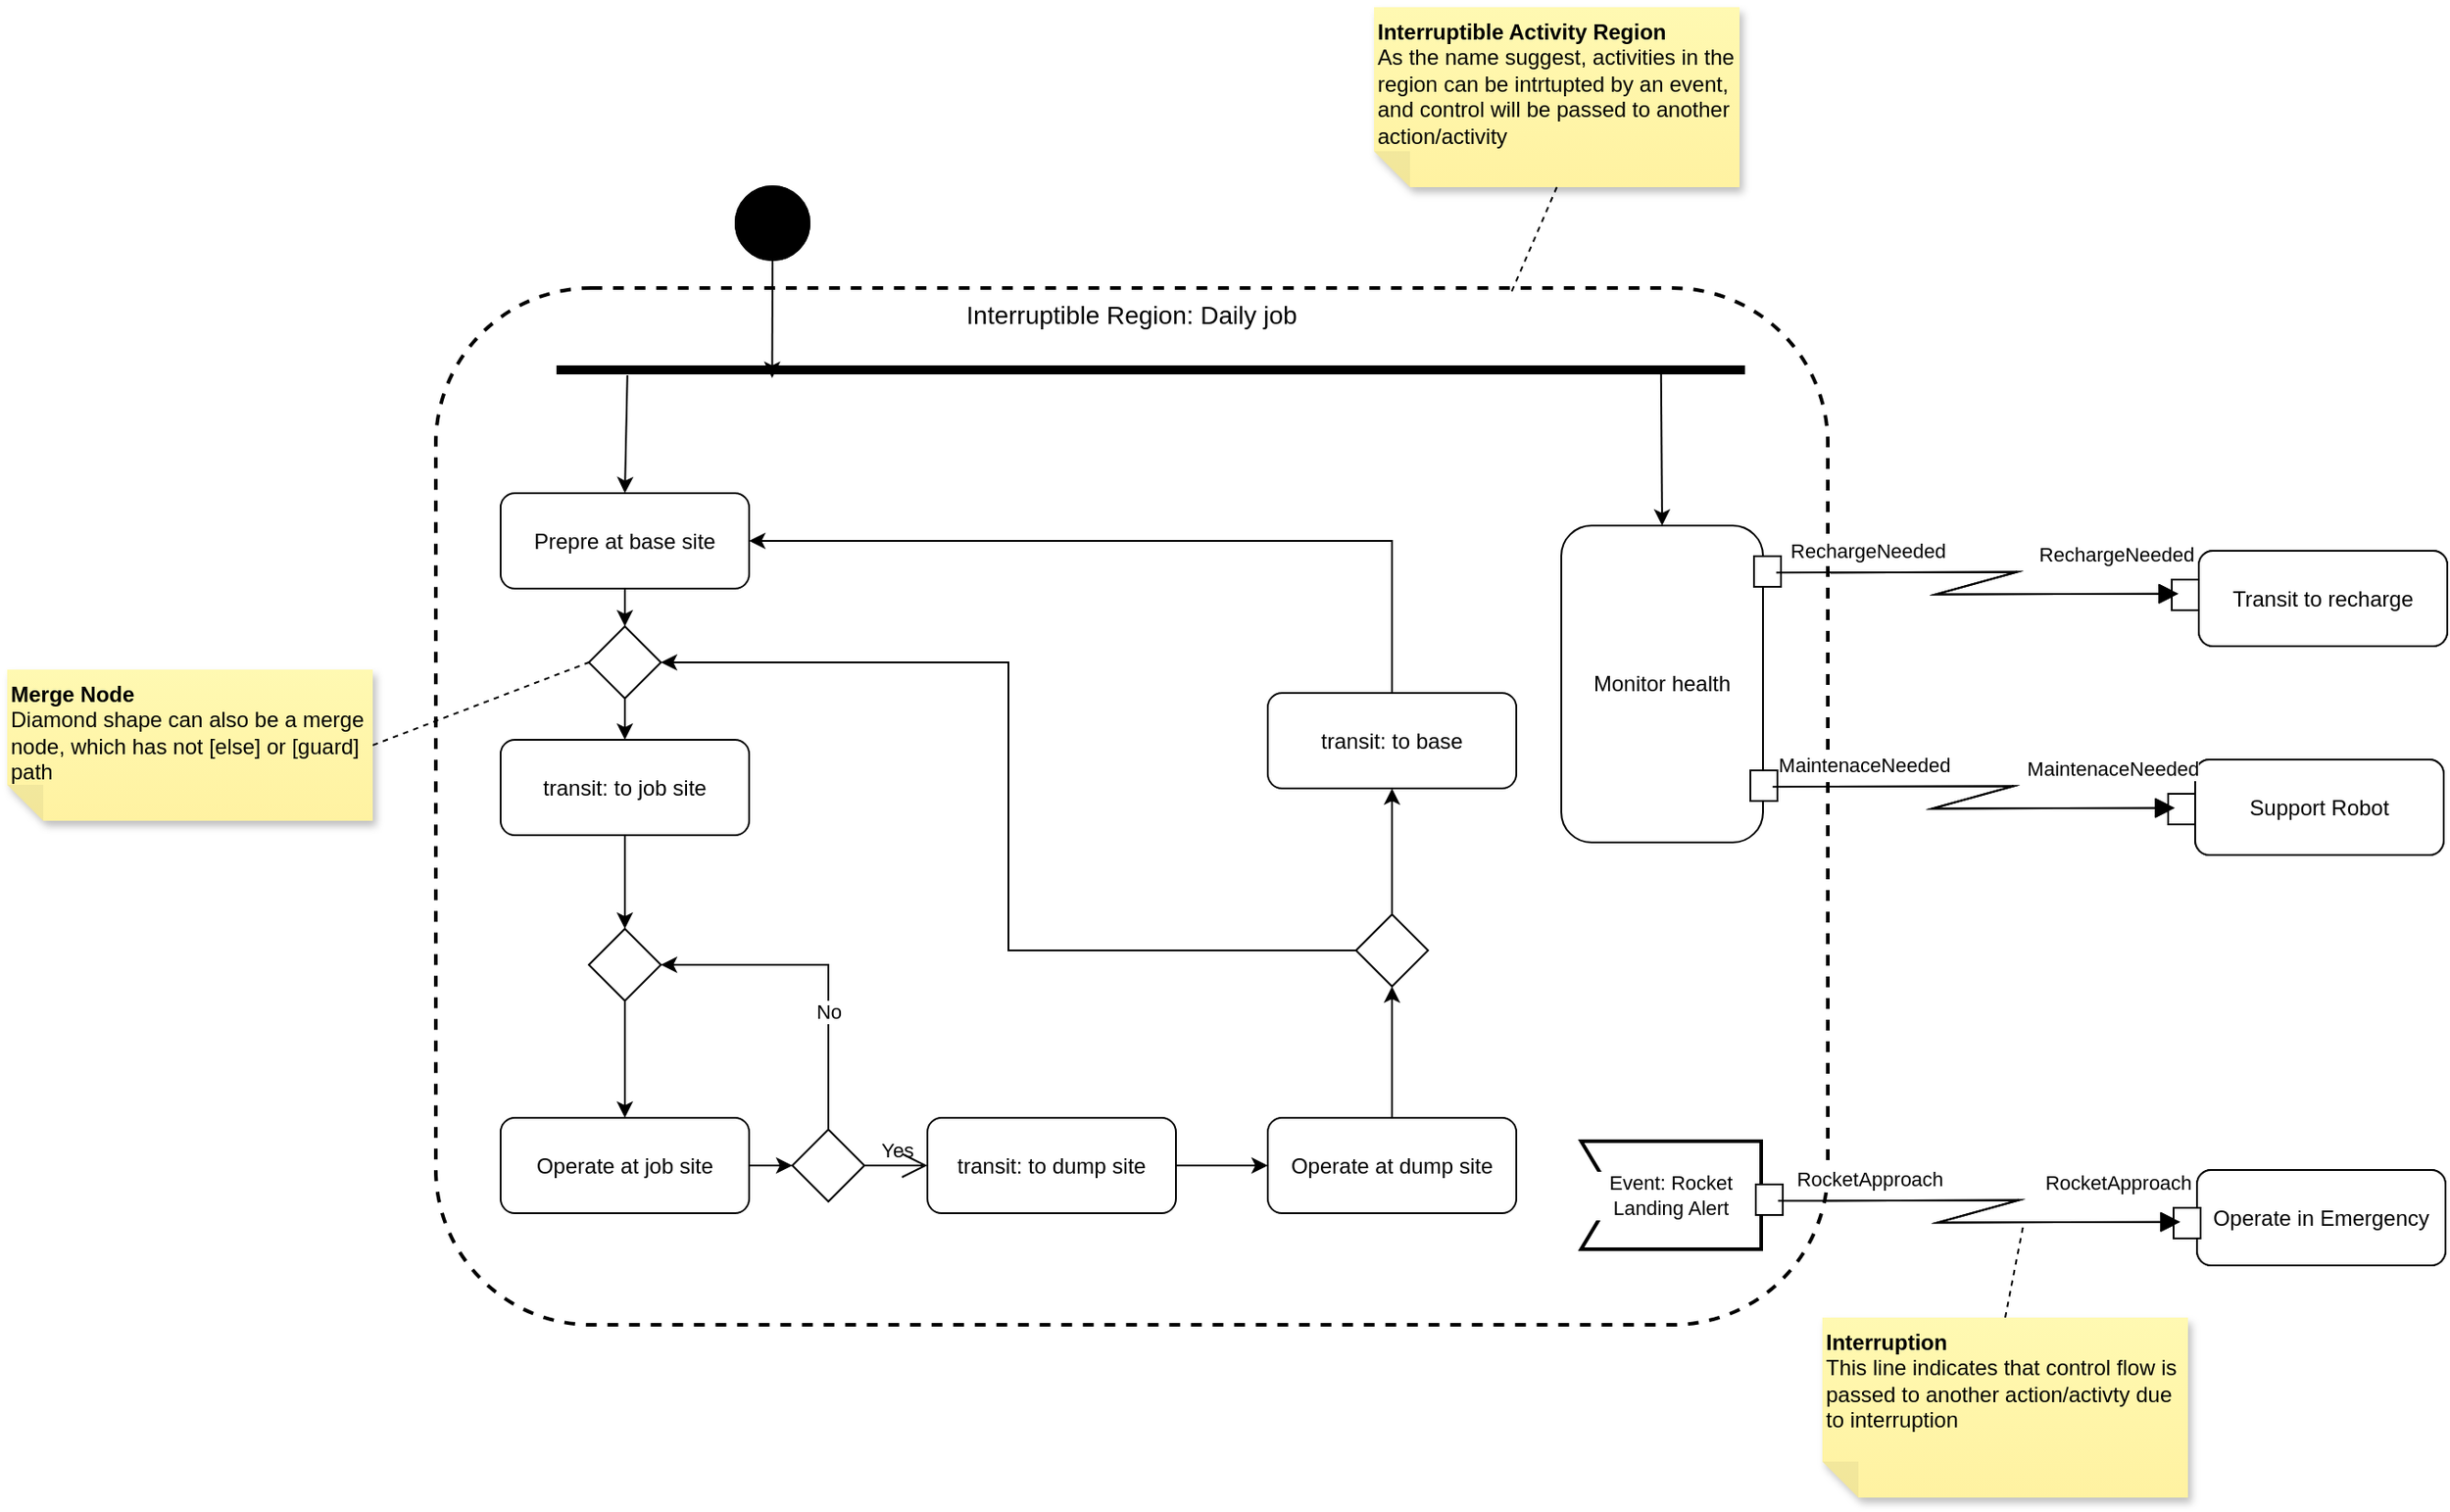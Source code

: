<mxfile version="24.6.4" type="device">
  <diagram name="Page-1" id="yYE3nk2Yi03KOiTFjPrv">
    <mxGraphModel dx="2087" dy="1384" grid="0" gridSize="10" guides="0" tooltips="1" connect="1" arrows="1" fold="1" page="0" pageScale="1" pageWidth="850" pageHeight="1100" math="0" shadow="0">
      <root>
        <mxCell id="0" />
        <mxCell id="1" parent="0" />
        <mxCell id="DXTYkHTDWW93YnKTJZQN-13" style="rounded=0;orthogonalLoop=1;jettySize=auto;html=1;exitX=0.5;exitY=1;exitDx=0;exitDy=0;" parent="1" source="DXTYkHTDWW93YnKTJZQN-34" target="DXTYkHTDWW93YnKTJZQN-8" edge="1">
          <mxGeometry relative="1" as="geometry" />
        </mxCell>
        <mxCell id="DXTYkHTDWW93YnKTJZQN-5" value="Prepre at base site" style="shape=rect;html=1;rounded=1;whiteSpace=wrap;align=center;" parent="1" vertex="1">
          <mxGeometry x="-3" y="131" width="138" height="53" as="geometry" />
        </mxCell>
        <mxCell id="DXTYkHTDWW93YnKTJZQN-6" value="Monitor health" style="shape=rect;html=1;rounded=1;whiteSpace=wrap;align=center;" parent="1" vertex="1">
          <mxGeometry x="586" y="149" width="112" height="176" as="geometry" />
        </mxCell>
        <mxCell id="DXTYkHTDWW93YnKTJZQN-14" style="rounded=0;orthogonalLoop=1;jettySize=auto;html=1;exitX=0.5;exitY=1;exitDx=0;exitDy=0;entryX=0.5;entryY=0;entryDx=0;entryDy=0;" parent="1" source="DXTYkHTDWW93YnKTJZQN-24" target="DXTYkHTDWW93YnKTJZQN-11" edge="1">
          <mxGeometry relative="1" as="geometry" />
        </mxCell>
        <mxCell id="DXTYkHTDWW93YnKTJZQN-8" value="transit: to job site" style="shape=rect;html=1;rounded=1;whiteSpace=wrap;align=center;" parent="1" vertex="1">
          <mxGeometry x="-3" y="268" width="138" height="53" as="geometry" />
        </mxCell>
        <mxCell id="DXTYkHTDWW93YnKTJZQN-29" style="edgeStyle=none;shape=connector;rounded=0;orthogonalLoop=1;jettySize=auto;html=1;exitX=1;exitY=0.5;exitDx=0;exitDy=0;entryX=0;entryY=0.5;entryDx=0;entryDy=0;strokeColor=default;align=center;verticalAlign=middle;fontFamily=Helvetica;fontSize=11;fontColor=default;labelBackgroundColor=default;endArrow=classic;" parent="1" source="DXTYkHTDWW93YnKTJZQN-9" target="DXTYkHTDWW93YnKTJZQN-12" edge="1">
          <mxGeometry relative="1" as="geometry" />
        </mxCell>
        <mxCell id="DXTYkHTDWW93YnKTJZQN-9" value="transit: to dump site" style="shape=rect;html=1;rounded=1;whiteSpace=wrap;align=center;" parent="1" vertex="1">
          <mxGeometry x="234" y="478" width="138" height="53" as="geometry" />
        </mxCell>
        <mxCell id="DXTYkHTDWW93YnKTJZQN-33" style="edgeStyle=orthogonalEdgeStyle;shape=connector;rounded=0;orthogonalLoop=1;jettySize=auto;html=1;exitX=0.5;exitY=0;exitDx=0;exitDy=0;entryX=1;entryY=0.5;entryDx=0;entryDy=0;strokeColor=default;align=center;verticalAlign=middle;fontFamily=Helvetica;fontSize=11;fontColor=default;labelBackgroundColor=default;endArrow=classic;" parent="1" source="DXTYkHTDWW93YnKTJZQN-10" target="DXTYkHTDWW93YnKTJZQN-5" edge="1">
          <mxGeometry relative="1" as="geometry" />
        </mxCell>
        <mxCell id="DXTYkHTDWW93YnKTJZQN-10" value="transit: to base" style="shape=rect;html=1;rounded=1;whiteSpace=wrap;align=center;" parent="1" vertex="1">
          <mxGeometry x="423" y="242" width="138" height="53" as="geometry" />
        </mxCell>
        <mxCell id="DXTYkHTDWW93YnKTJZQN-26" style="edgeStyle=none;shape=connector;rounded=0;orthogonalLoop=1;jettySize=auto;html=1;exitX=1;exitY=0.5;exitDx=0;exitDy=0;entryX=0;entryY=0.5;entryDx=0;entryDy=0;strokeColor=default;align=center;verticalAlign=middle;fontFamily=Helvetica;fontSize=11;fontColor=default;labelBackgroundColor=default;endArrow=classic;" parent="1" source="DXTYkHTDWW93YnKTJZQN-11" target="DXTYkHTDWW93YnKTJZQN-16" edge="1">
          <mxGeometry relative="1" as="geometry" />
        </mxCell>
        <mxCell id="DXTYkHTDWW93YnKTJZQN-11" value="Operate at job site" style="shape=rect;html=1;rounded=1;whiteSpace=wrap;align=center;" parent="1" vertex="1">
          <mxGeometry x="-3" y="478" width="138" height="53" as="geometry" />
        </mxCell>
        <mxCell id="DXTYkHTDWW93YnKTJZQN-31" style="edgeStyle=none;shape=connector;rounded=0;orthogonalLoop=1;jettySize=auto;html=1;exitX=0.5;exitY=0;exitDx=0;exitDy=0;entryX=0.5;entryY=1;entryDx=0;entryDy=0;strokeColor=default;align=center;verticalAlign=middle;fontFamily=Helvetica;fontSize=11;fontColor=default;labelBackgroundColor=default;endArrow=classic;" parent="1" source="DXTYkHTDWW93YnKTJZQN-12" target="DXTYkHTDWW93YnKTJZQN-30" edge="1">
          <mxGeometry relative="1" as="geometry" />
        </mxCell>
        <mxCell id="DXTYkHTDWW93YnKTJZQN-12" value="Operate at dump site" style="shape=rect;html=1;rounded=1;whiteSpace=wrap;align=center;" parent="1" vertex="1">
          <mxGeometry x="423" y="478" width="138" height="53" as="geometry" />
        </mxCell>
        <mxCell id="DXTYkHTDWW93YnKTJZQN-27" style="edgeStyle=orthogonalEdgeStyle;shape=connector;rounded=0;orthogonalLoop=1;jettySize=auto;html=1;exitX=0.5;exitY=0;exitDx=0;exitDy=0;entryX=1;entryY=0.5;entryDx=0;entryDy=0;strokeColor=default;align=center;verticalAlign=middle;fontFamily=Helvetica;fontSize=11;fontColor=default;labelBackgroundColor=default;endArrow=classic;" parent="1" source="DXTYkHTDWW93YnKTJZQN-16" target="DXTYkHTDWW93YnKTJZQN-24" edge="1">
          <mxGeometry relative="1" as="geometry" />
        </mxCell>
        <mxCell id="DXTYkHTDWW93YnKTJZQN-28" value="No" style="edgeLabel;html=1;align=center;verticalAlign=middle;resizable=0;points=[];fontFamily=Helvetica;fontSize=11;fontColor=default;labelBackgroundColor=default;" parent="DXTYkHTDWW93YnKTJZQN-27" vertex="1" connectable="0">
          <mxGeometry x="-0.289" relative="1" as="geometry">
            <mxPoint as="offset" />
          </mxGeometry>
        </mxCell>
        <mxCell id="DXTYkHTDWW93YnKTJZQN-16" value="" style="shape=rhombus;html=1;verticalLabelPosition=bottom;verticalAlignment=top;fontFamily=Helvetica;fontSize=11;fontColor=default;labelBackgroundColor=default;" parent="1" vertex="1">
          <mxGeometry x="159" y="484.5" width="40" height="40" as="geometry" />
        </mxCell>
        <mxCell id="DXTYkHTDWW93YnKTJZQN-18" value="Yes" style="edgeStyle=elbowEdgeStyle;html=1;elbow=vertical;verticalAlign=bottom;endArrow=open;rounded=0;labelBackgroundColor=none;endSize=12;strokeColor=default;align=center;fontFamily=Helvetica;fontSize=11;fontColor=default;entryX=0;entryY=0.5;entryDx=0;entryDy=0;" parent="1" source="DXTYkHTDWW93YnKTJZQN-16" target="DXTYkHTDWW93YnKTJZQN-9" edge="1">
          <mxGeometry relative="1" as="geometry">
            <mxPoint x="243" y="477" as="targetPoint" />
            <mxPoint x="115" y="477" as="sourcePoint" />
          </mxGeometry>
        </mxCell>
        <mxCell id="DXTYkHTDWW93YnKTJZQN-25" value="" style="rounded=0;orthogonalLoop=1;jettySize=auto;html=1;exitX=0.5;exitY=1;exitDx=0;exitDy=0;entryX=0.5;entryY=0;entryDx=0;entryDy=0;" parent="1" source="DXTYkHTDWW93YnKTJZQN-8" target="DXTYkHTDWW93YnKTJZQN-24" edge="1">
          <mxGeometry relative="1" as="geometry">
            <mxPoint x="66" y="298" as="sourcePoint" />
            <mxPoint x="20" y="452" as="targetPoint" />
          </mxGeometry>
        </mxCell>
        <mxCell id="DXTYkHTDWW93YnKTJZQN-24" value="" style="shape=rhombus;html=1;verticalLabelPosition=bottom;verticalAlignment=top;fontFamily=Helvetica;fontSize=11;fontColor=default;labelBackgroundColor=default;" parent="1" vertex="1">
          <mxGeometry x="46" y="373" width="40" height="40" as="geometry" />
        </mxCell>
        <mxCell id="DXTYkHTDWW93YnKTJZQN-36" style="edgeStyle=orthogonalEdgeStyle;shape=connector;rounded=0;orthogonalLoop=1;jettySize=auto;html=1;exitX=0;exitY=0.5;exitDx=0;exitDy=0;entryX=1;entryY=0.5;entryDx=0;entryDy=0;strokeColor=default;align=center;verticalAlign=middle;fontFamily=Helvetica;fontSize=11;fontColor=default;labelBackgroundColor=default;endArrow=classic;" parent="1" source="DXTYkHTDWW93YnKTJZQN-30" target="DXTYkHTDWW93YnKTJZQN-34" edge="1">
          <mxGeometry relative="1" as="geometry" />
        </mxCell>
        <mxCell id="DXTYkHTDWW93YnKTJZQN-30" value="" style="shape=rhombus;html=1;verticalLabelPosition=bottom;verticalAlignment=top;fontFamily=Helvetica;fontSize=11;fontColor=default;labelBackgroundColor=default;" parent="1" vertex="1">
          <mxGeometry x="472" y="365" width="40" height="40" as="geometry" />
        </mxCell>
        <mxCell id="DXTYkHTDWW93YnKTJZQN-32" style="edgeStyle=none;shape=connector;rounded=0;orthogonalLoop=1;jettySize=auto;html=1;exitX=0.5;exitY=0;exitDx=0;exitDy=0;entryX=0.5;entryY=1;entryDx=0;entryDy=0;strokeColor=default;align=center;verticalAlign=middle;fontFamily=Helvetica;fontSize=11;fontColor=default;labelBackgroundColor=default;endArrow=classic;" parent="1" source="DXTYkHTDWW93YnKTJZQN-30" target="DXTYkHTDWW93YnKTJZQN-10" edge="1">
          <mxGeometry relative="1" as="geometry" />
        </mxCell>
        <mxCell id="DXTYkHTDWW93YnKTJZQN-35" value="" style="rounded=0;orthogonalLoop=1;jettySize=auto;html=1;exitX=0.5;exitY=1;exitDx=0;exitDy=0;" parent="1" source="DXTYkHTDWW93YnKTJZQN-5" target="DXTYkHTDWW93YnKTJZQN-34" edge="1">
          <mxGeometry relative="1" as="geometry">
            <mxPoint x="66" y="184" as="sourcePoint" />
            <mxPoint x="65" y="268" as="targetPoint" />
          </mxGeometry>
        </mxCell>
        <mxCell id="DXTYkHTDWW93YnKTJZQN-34" value="" style="shape=rhombus;html=1;verticalLabelPosition=bottom;verticalAlignment=top;fontFamily=Helvetica;fontSize=11;fontColor=default;labelBackgroundColor=default;" parent="1" vertex="1">
          <mxGeometry x="46" y="205" width="40" height="40" as="geometry" />
        </mxCell>
        <mxCell id="DXTYkHTDWW93YnKTJZQN-37" value="Event: Rocket Landing Alert" style="html=1;shape=mxgraph.sysml.accEvent;strokeWidth=2;whiteSpace=wrap;align=center;fontFamily=Helvetica;fontSize=11;fontColor=default;labelBackgroundColor=default;" parent="1" vertex="1">
          <mxGeometry x="597" y="491" width="100" height="60" as="geometry" />
        </mxCell>
        <mxCell id="DXTYkHTDWW93YnKTJZQN-43" value="Operate in Emergency" style="shape=rect;html=1;rounded=1;whiteSpace=wrap;align=center;" parent="1" vertex="1">
          <mxGeometry x="939" y="507" width="138" height="53" as="geometry" />
        </mxCell>
        <mxCell id="DXTYkHTDWW93YnKTJZQN-47" value="Support Robot" style="shape=rect;html=1;rounded=1;whiteSpace=wrap;align=center;" parent="1" vertex="1">
          <mxGeometry x="938" y="279" width="138" height="53" as="geometry" />
        </mxCell>
        <mxCell id="DXTYkHTDWW93YnKTJZQN-50" value="Transit to recharge" style="shape=rect;html=1;rounded=1;whiteSpace=wrap;align=center;" parent="1" vertex="1">
          <mxGeometry x="940" y="163" width="138" height="53" as="geometry" />
        </mxCell>
        <mxCell id="DXTYkHTDWW93YnKTJZQN-51" value="" style="rounded=0;whiteSpace=wrap;html=1;fontFamily=Helvetica;fontSize=11;fontColor=default;labelBackgroundColor=default;" parent="1" vertex="1">
          <mxGeometry x="925" y="179" width="15" height="17" as="geometry" />
        </mxCell>
        <mxCell id="DXTYkHTDWW93YnKTJZQN-53" value="" style="rounded=0;whiteSpace=wrap;html=1;fontFamily=Helvetica;fontSize=11;fontColor=default;labelBackgroundColor=default;" parent="1" vertex="1">
          <mxGeometry x="693" y="166" width="15" height="17" as="geometry" />
        </mxCell>
        <mxCell id="DXTYkHTDWW93YnKTJZQN-55" value="" style="shape=mxgraph.lean_mapping.electronic_info_flow_edge;html=1;edgeStyle=none;align=center;verticalAlign=bottom;exitX=0;exitY=0.5;fillColor=#ffffff;rounded=0;strokeColor=default;fontFamily=Helvetica;fontSize=11;fontColor=default;labelBackgroundColor=default;endArrow=classic;exitDx=0;exitDy=0;entryX=1;entryY=0.5;entryDx=0;entryDy=0;" parent="1" source="DXTYkHTDWW93YnKTJZQN-53" target="DXTYkHTDWW93YnKTJZQN-51" edge="1">
          <mxGeometry x="1" relative="1" as="geometry">
            <mxPoint x="936" y="199" as="targetPoint" />
            <mxPoint x="723" y="201" as="sourcePoint" />
          </mxGeometry>
        </mxCell>
        <mxCell id="DXTYkHTDWW93YnKTJZQN-63" value="RechargeNeeded" style="edgeLabel;html=1;align=center;verticalAlign=middle;resizable=0;points=[];fontFamily=Helvetica;fontSize=11;fontColor=default;labelBackgroundColor=default;" parent="DXTYkHTDWW93YnKTJZQN-55" vertex="1" connectable="0">
          <mxGeometry x="0.619" y="-3" relative="1" as="geometry">
            <mxPoint x="1" y="-23" as="offset" />
          </mxGeometry>
        </mxCell>
        <mxCell id="DXTYkHTDWW93YnKTJZQN-65" value="RechargeNeeded" style="edgeLabel;html=1;align=center;verticalAlign=middle;resizable=0;points=[];fontFamily=Helvetica;fontSize=11;fontColor=default;labelBackgroundColor=default;" parent="DXTYkHTDWW93YnKTJZQN-55" vertex="1" connectable="0">
          <mxGeometry x="-0.508" y="2" relative="1" as="geometry">
            <mxPoint x="2" y="-13" as="offset" />
          </mxGeometry>
        </mxCell>
        <mxCell id="DXTYkHTDWW93YnKTJZQN-66" value="" style="rounded=0;whiteSpace=wrap;html=1;fontFamily=Helvetica;fontSize=11;fontColor=default;labelBackgroundColor=default;" parent="1" vertex="1">
          <mxGeometry x="923" y="298" width="15" height="17" as="geometry" />
        </mxCell>
        <mxCell id="DXTYkHTDWW93YnKTJZQN-67" value="" style="rounded=0;whiteSpace=wrap;html=1;fontFamily=Helvetica;fontSize=11;fontColor=default;labelBackgroundColor=default;" parent="1" vertex="1">
          <mxGeometry x="691" y="285" width="15" height="17" as="geometry" />
        </mxCell>
        <mxCell id="DXTYkHTDWW93YnKTJZQN-68" value="" style="shape=mxgraph.lean_mapping.electronic_info_flow_edge;html=1;edgeStyle=none;align=center;verticalAlign=bottom;exitX=0;exitY=0.5;fillColor=#ffffff;rounded=0;strokeColor=default;fontFamily=Helvetica;fontSize=11;fontColor=default;labelBackgroundColor=default;endArrow=classic;exitDx=0;exitDy=0;entryX=1;entryY=0.5;entryDx=0;entryDy=0;" parent="1" source="DXTYkHTDWW93YnKTJZQN-67" target="DXTYkHTDWW93YnKTJZQN-66" edge="1">
          <mxGeometry x="1" relative="1" as="geometry">
            <mxPoint x="934" y="318" as="targetPoint" />
            <mxPoint x="721" y="320" as="sourcePoint" />
          </mxGeometry>
        </mxCell>
        <mxCell id="DXTYkHTDWW93YnKTJZQN-69" value="MaintenaceNeeded" style="edgeLabel;html=1;align=center;verticalAlign=middle;resizable=0;points=[];fontFamily=Helvetica;fontSize=11;fontColor=default;labelBackgroundColor=default;" parent="DXTYkHTDWW93YnKTJZQN-68" vertex="1" connectable="0">
          <mxGeometry x="0.619" y="-3" relative="1" as="geometry">
            <mxPoint x="1" y="-23" as="offset" />
          </mxGeometry>
        </mxCell>
        <mxCell id="DXTYkHTDWW93YnKTJZQN-70" value="MaintenaceNeeded" style="edgeLabel;html=1;align=center;verticalAlign=middle;resizable=0;points=[];fontFamily=Helvetica;fontSize=11;fontColor=default;labelBackgroundColor=default;" parent="DXTYkHTDWW93YnKTJZQN-68" vertex="1" connectable="0">
          <mxGeometry x="-0.508" y="2" relative="1" as="geometry">
            <mxPoint x="2" y="-13" as="offset" />
          </mxGeometry>
        </mxCell>
        <mxCell id="DXTYkHTDWW93YnKTJZQN-71" value="" style="rounded=0;whiteSpace=wrap;html=1;fontFamily=Helvetica;fontSize=11;fontColor=default;labelBackgroundColor=default;" parent="1" vertex="1">
          <mxGeometry x="926" y="528" width="15" height="17" as="geometry" />
        </mxCell>
        <mxCell id="DXTYkHTDWW93YnKTJZQN-72" value="" style="rounded=0;whiteSpace=wrap;html=1;fontFamily=Helvetica;fontSize=11;fontColor=default;labelBackgroundColor=default;" parent="1" vertex="1">
          <mxGeometry x="694" y="515" width="15" height="17" as="geometry" />
        </mxCell>
        <mxCell id="DXTYkHTDWW93YnKTJZQN-73" value="" style="shape=mxgraph.lean_mapping.electronic_info_flow_edge;html=1;edgeStyle=none;align=center;verticalAlign=bottom;exitX=0;exitY=0.5;fillColor=#ffffff;rounded=0;strokeColor=default;fontFamily=Helvetica;fontSize=11;fontColor=default;labelBackgroundColor=default;endArrow=classic;exitDx=0;exitDy=0;entryX=1;entryY=0.5;entryDx=0;entryDy=0;" parent="1" source="DXTYkHTDWW93YnKTJZQN-72" target="DXTYkHTDWW93YnKTJZQN-71" edge="1">
          <mxGeometry x="1" relative="1" as="geometry">
            <mxPoint x="937" y="548" as="targetPoint" />
            <mxPoint x="724" y="550" as="sourcePoint" />
          </mxGeometry>
        </mxCell>
        <mxCell id="DXTYkHTDWW93YnKTJZQN-74" value="RocketApproach" style="edgeLabel;html=1;align=center;verticalAlign=middle;resizable=0;points=[];fontFamily=Helvetica;fontSize=11;fontColor=default;labelBackgroundColor=default;" parent="DXTYkHTDWW93YnKTJZQN-73" vertex="1" connectable="0">
          <mxGeometry x="0.619" y="-3" relative="1" as="geometry">
            <mxPoint x="1" y="-23" as="offset" />
          </mxGeometry>
        </mxCell>
        <mxCell id="DXTYkHTDWW93YnKTJZQN-75" value="RocketApproach" style="edgeLabel;html=1;align=center;verticalAlign=middle;resizable=0;points=[];fontFamily=Helvetica;fontSize=11;fontColor=default;labelBackgroundColor=default;" parent="DXTYkHTDWW93YnKTJZQN-73" vertex="1" connectable="0">
          <mxGeometry x="-0.508" y="2" relative="1" as="geometry">
            <mxPoint x="2" y="-13" as="offset" />
          </mxGeometry>
        </mxCell>
        <mxCell id="DXTYkHTDWW93YnKTJZQN-83" style="edgeStyle=none;shape=connector;rounded=0;orthogonalLoop=1;jettySize=auto;html=1;exitX=0.5;exitY=0.07;exitDx=0;exitDy=0;entryX=0.5;entryY=0;entryDx=0;entryDy=0;strokeColor=default;align=center;verticalAlign=middle;fontFamily=Helvetica;fontSize=11;fontColor=default;labelBackgroundColor=default;endArrow=classic;exitPerimeter=0;" parent="1" source="DXTYkHTDWW93YnKTJZQN-76" target="DXTYkHTDWW93YnKTJZQN-6" edge="1">
          <mxGeometry relative="1" as="geometry" />
        </mxCell>
        <mxCell id="DXTYkHTDWW93YnKTJZQN-84" style="edgeStyle=none;shape=connector;rounded=0;orthogonalLoop=1;jettySize=auto;html=1;exitX=1.25;exitY=0.941;exitDx=0;exitDy=0;entryX=0.5;entryY=0;entryDx=0;entryDy=0;strokeColor=default;align=center;verticalAlign=middle;fontFamily=Helvetica;fontSize=11;fontColor=default;labelBackgroundColor=default;endArrow=classic;exitPerimeter=0;" parent="1" source="DXTYkHTDWW93YnKTJZQN-76" target="DXTYkHTDWW93YnKTJZQN-5" edge="1">
          <mxGeometry relative="1" as="geometry" />
        </mxCell>
        <mxCell id="DXTYkHTDWW93YnKTJZQN-76" value="" style="shape=rect;html=1;fillColor=strokeColor;verticalLabelPosition=bottom;verticalAlignment=top;fontFamily=Helvetica;fontSize=11;fontColor=default;labelBackgroundColor=default;rotation=90;" parent="1" vertex="1">
          <mxGeometry x="356" y="-267" width="4" height="659" as="geometry" />
        </mxCell>
        <mxCell id="DXTYkHTDWW93YnKTJZQN-85" value="" style="shape=ellipse;html=1;fillColor=strokeColor;strokeWidth=2;verticalLabelPosition=bottom;verticalAlignment=top;perimeter=ellipsePerimeter;fontFamily=Helvetica;fontSize=11;fontColor=default;labelBackgroundColor=default;" parent="1" vertex="1">
          <mxGeometry x="128" y="-39" width="40" height="40" as="geometry" />
        </mxCell>
        <mxCell id="DXTYkHTDWW93YnKTJZQN-86" style="edgeStyle=none;shape=connector;rounded=0;orthogonalLoop=1;jettySize=auto;html=1;exitX=0.5;exitY=1;exitDx=0;exitDy=0;entryX=1.625;entryY=0.819;entryDx=0;entryDy=0;entryPerimeter=0;strokeColor=default;align=center;verticalAlign=middle;fontFamily=Helvetica;fontSize=11;fontColor=default;labelBackgroundColor=default;endArrow=classic;" parent="1" source="DXTYkHTDWW93YnKTJZQN-85" target="DXTYkHTDWW93YnKTJZQN-76" edge="1">
          <mxGeometry relative="1" as="geometry" />
        </mxCell>
        <mxCell id="-JHDISajsUaX6GxstRCY-1" value="Notes" parent="0" />
        <mxCell id="-JHDISajsUaX6GxstRCY-2" value="&lt;font style=&quot;font-size: 14px;&quot;&gt;Interruptible Region: Daily job&lt;/font&gt;" style="shape=rect;html=1;rounded=1;verticalAlign=top;dashed=1;strokeWidth=2;whiteSpace=wrap;align=center;fontFamily=Helvetica;fontSize=11;fontColor=default;labelBackgroundColor=default;" parent="-JHDISajsUaX6GxstRCY-1" vertex="1">
          <mxGeometry x="-39" y="17" width="773" height="576" as="geometry" />
        </mxCell>
        <mxCell id="-JHDISajsUaX6GxstRCY-3" style="rounded=0;orthogonalLoop=1;jettySize=auto;html=1;exitX=0.5;exitY=1;exitDx=0;exitDy=0;" parent="-JHDISajsUaX6GxstRCY-1" source="-JHDISajsUaX6GxstRCY-26" target="-JHDISajsUaX6GxstRCY-7" edge="1">
          <mxGeometry relative="1" as="geometry" />
        </mxCell>
        <mxCell id="-JHDISajsUaX6GxstRCY-4" value="Prepre at base site" style="shape=rect;html=1;rounded=1;whiteSpace=wrap;align=center;" parent="-JHDISajsUaX6GxstRCY-1" vertex="1">
          <mxGeometry x="-3" y="131" width="138" height="53" as="geometry" />
        </mxCell>
        <mxCell id="-JHDISajsUaX6GxstRCY-5" value="Monitor health" style="shape=rect;html=1;rounded=1;whiteSpace=wrap;align=center;" parent="-JHDISajsUaX6GxstRCY-1" vertex="1">
          <mxGeometry x="586" y="149" width="112" height="176" as="geometry" />
        </mxCell>
        <mxCell id="-JHDISajsUaX6GxstRCY-6" style="rounded=0;orthogonalLoop=1;jettySize=auto;html=1;exitX=0.5;exitY=1;exitDx=0;exitDy=0;entryX=0.5;entryY=0;entryDx=0;entryDy=0;" parent="-JHDISajsUaX6GxstRCY-1" source="-JHDISajsUaX6GxstRCY-21" target="-JHDISajsUaX6GxstRCY-13" edge="1">
          <mxGeometry relative="1" as="geometry" />
        </mxCell>
        <mxCell id="-JHDISajsUaX6GxstRCY-7" value="transit: to job site" style="shape=rect;html=1;rounded=1;whiteSpace=wrap;align=center;" parent="-JHDISajsUaX6GxstRCY-1" vertex="1">
          <mxGeometry x="-3" y="268" width="138" height="53" as="geometry" />
        </mxCell>
        <mxCell id="-JHDISajsUaX6GxstRCY-8" style="edgeStyle=none;shape=connector;rounded=0;orthogonalLoop=1;jettySize=auto;html=1;exitX=1;exitY=0.5;exitDx=0;exitDy=0;entryX=0;entryY=0.5;entryDx=0;entryDy=0;strokeColor=default;align=center;verticalAlign=middle;fontFamily=Helvetica;fontSize=11;fontColor=default;labelBackgroundColor=default;endArrow=classic;" parent="-JHDISajsUaX6GxstRCY-1" source="-JHDISajsUaX6GxstRCY-9" target="-JHDISajsUaX6GxstRCY-15" edge="1">
          <mxGeometry relative="1" as="geometry" />
        </mxCell>
        <mxCell id="-JHDISajsUaX6GxstRCY-9" value="transit: to dump site" style="shape=rect;html=1;rounded=1;whiteSpace=wrap;align=center;" parent="-JHDISajsUaX6GxstRCY-1" vertex="1">
          <mxGeometry x="234" y="478" width="138" height="53" as="geometry" />
        </mxCell>
        <mxCell id="-JHDISajsUaX6GxstRCY-10" style="edgeStyle=orthogonalEdgeStyle;shape=connector;rounded=0;orthogonalLoop=1;jettySize=auto;html=1;exitX=0.5;exitY=0;exitDx=0;exitDy=0;entryX=1;entryY=0.5;entryDx=0;entryDy=0;strokeColor=default;align=center;verticalAlign=middle;fontFamily=Helvetica;fontSize=11;fontColor=default;labelBackgroundColor=default;endArrow=classic;" parent="-JHDISajsUaX6GxstRCY-1" source="-JHDISajsUaX6GxstRCY-11" target="-JHDISajsUaX6GxstRCY-4" edge="1">
          <mxGeometry relative="1" as="geometry" />
        </mxCell>
        <mxCell id="-JHDISajsUaX6GxstRCY-11" value="transit: to base" style="shape=rect;html=1;rounded=1;whiteSpace=wrap;align=center;" parent="-JHDISajsUaX6GxstRCY-1" vertex="1">
          <mxGeometry x="423" y="242" width="138" height="53" as="geometry" />
        </mxCell>
        <mxCell id="-JHDISajsUaX6GxstRCY-12" style="edgeStyle=none;shape=connector;rounded=0;orthogonalLoop=1;jettySize=auto;html=1;exitX=1;exitY=0.5;exitDx=0;exitDy=0;entryX=0;entryY=0.5;entryDx=0;entryDy=0;strokeColor=default;align=center;verticalAlign=middle;fontFamily=Helvetica;fontSize=11;fontColor=default;labelBackgroundColor=default;endArrow=classic;" parent="-JHDISajsUaX6GxstRCY-1" source="-JHDISajsUaX6GxstRCY-13" target="-JHDISajsUaX6GxstRCY-18" edge="1">
          <mxGeometry relative="1" as="geometry" />
        </mxCell>
        <mxCell id="-JHDISajsUaX6GxstRCY-13" value="Operate at job site" style="shape=rect;html=1;rounded=1;whiteSpace=wrap;align=center;" parent="-JHDISajsUaX6GxstRCY-1" vertex="1">
          <mxGeometry x="-3" y="478" width="138" height="53" as="geometry" />
        </mxCell>
        <mxCell id="-JHDISajsUaX6GxstRCY-14" style="edgeStyle=none;shape=connector;rounded=0;orthogonalLoop=1;jettySize=auto;html=1;exitX=0.5;exitY=0;exitDx=0;exitDy=0;entryX=0.5;entryY=1;entryDx=0;entryDy=0;strokeColor=default;align=center;verticalAlign=middle;fontFamily=Helvetica;fontSize=11;fontColor=default;labelBackgroundColor=default;endArrow=classic;" parent="-JHDISajsUaX6GxstRCY-1" source="-JHDISajsUaX6GxstRCY-15" target="-JHDISajsUaX6GxstRCY-23" edge="1">
          <mxGeometry relative="1" as="geometry" />
        </mxCell>
        <mxCell id="-JHDISajsUaX6GxstRCY-15" value="Operate at dump site" style="shape=rect;html=1;rounded=1;whiteSpace=wrap;align=center;" parent="-JHDISajsUaX6GxstRCY-1" vertex="1">
          <mxGeometry x="423" y="478" width="138" height="53" as="geometry" />
        </mxCell>
        <mxCell id="-JHDISajsUaX6GxstRCY-16" style="edgeStyle=orthogonalEdgeStyle;shape=connector;rounded=0;orthogonalLoop=1;jettySize=auto;html=1;exitX=0.5;exitY=0;exitDx=0;exitDy=0;entryX=1;entryY=0.5;entryDx=0;entryDy=0;strokeColor=default;align=center;verticalAlign=middle;fontFamily=Helvetica;fontSize=11;fontColor=default;labelBackgroundColor=default;endArrow=classic;" parent="-JHDISajsUaX6GxstRCY-1" source="-JHDISajsUaX6GxstRCY-18" target="-JHDISajsUaX6GxstRCY-21" edge="1">
          <mxGeometry relative="1" as="geometry" />
        </mxCell>
        <mxCell id="-JHDISajsUaX6GxstRCY-17" value="No" style="edgeLabel;html=1;align=center;verticalAlign=middle;resizable=0;points=[];fontFamily=Helvetica;fontSize=11;fontColor=default;labelBackgroundColor=default;" parent="-JHDISajsUaX6GxstRCY-16" vertex="1" connectable="0">
          <mxGeometry x="-0.289" relative="1" as="geometry">
            <mxPoint as="offset" />
          </mxGeometry>
        </mxCell>
        <mxCell id="-JHDISajsUaX6GxstRCY-18" value="" style="shape=rhombus;html=1;verticalLabelPosition=bottom;verticalAlignment=top;fontFamily=Helvetica;fontSize=11;fontColor=default;labelBackgroundColor=default;" parent="-JHDISajsUaX6GxstRCY-1" vertex="1">
          <mxGeometry x="159" y="484.5" width="40" height="40" as="geometry" />
        </mxCell>
        <mxCell id="-JHDISajsUaX6GxstRCY-19" value="Yes" style="edgeStyle=elbowEdgeStyle;html=1;elbow=vertical;verticalAlign=bottom;endArrow=open;rounded=0;labelBackgroundColor=none;endSize=12;strokeColor=default;align=center;fontFamily=Helvetica;fontSize=11;fontColor=default;entryX=0;entryY=0.5;entryDx=0;entryDy=0;" parent="-JHDISajsUaX6GxstRCY-1" source="-JHDISajsUaX6GxstRCY-18" target="-JHDISajsUaX6GxstRCY-9" edge="1">
          <mxGeometry relative="1" as="geometry">
            <mxPoint x="243" y="477" as="targetPoint" />
            <mxPoint x="115" y="477" as="sourcePoint" />
          </mxGeometry>
        </mxCell>
        <mxCell id="-JHDISajsUaX6GxstRCY-20" value="" style="rounded=0;orthogonalLoop=1;jettySize=auto;html=1;exitX=0.5;exitY=1;exitDx=0;exitDy=0;entryX=0.5;entryY=0;entryDx=0;entryDy=0;" parent="-JHDISajsUaX6GxstRCY-1" source="-JHDISajsUaX6GxstRCY-7" target="-JHDISajsUaX6GxstRCY-21" edge="1">
          <mxGeometry relative="1" as="geometry">
            <mxPoint x="66" y="298" as="sourcePoint" />
            <mxPoint x="20" y="452" as="targetPoint" />
          </mxGeometry>
        </mxCell>
        <mxCell id="-JHDISajsUaX6GxstRCY-21" value="" style="shape=rhombus;html=1;verticalLabelPosition=bottom;verticalAlignment=top;fontFamily=Helvetica;fontSize=11;fontColor=default;labelBackgroundColor=default;" parent="-JHDISajsUaX6GxstRCY-1" vertex="1">
          <mxGeometry x="46" y="373" width="40" height="40" as="geometry" />
        </mxCell>
        <mxCell id="-JHDISajsUaX6GxstRCY-22" style="edgeStyle=orthogonalEdgeStyle;shape=connector;rounded=0;orthogonalLoop=1;jettySize=auto;html=1;exitX=0;exitY=0.5;exitDx=0;exitDy=0;entryX=1;entryY=0.5;entryDx=0;entryDy=0;strokeColor=default;align=center;verticalAlign=middle;fontFamily=Helvetica;fontSize=11;fontColor=default;labelBackgroundColor=default;endArrow=classic;" parent="-JHDISajsUaX6GxstRCY-1" source="-JHDISajsUaX6GxstRCY-23" target="-JHDISajsUaX6GxstRCY-26" edge="1">
          <mxGeometry relative="1" as="geometry" />
        </mxCell>
        <mxCell id="-JHDISajsUaX6GxstRCY-23" value="" style="shape=rhombus;html=1;verticalLabelPosition=bottom;verticalAlignment=top;fontFamily=Helvetica;fontSize=11;fontColor=default;labelBackgroundColor=default;" parent="-JHDISajsUaX6GxstRCY-1" vertex="1">
          <mxGeometry x="472" y="365" width="40" height="40" as="geometry" />
        </mxCell>
        <mxCell id="-JHDISajsUaX6GxstRCY-24" style="edgeStyle=none;shape=connector;rounded=0;orthogonalLoop=1;jettySize=auto;html=1;exitX=0.5;exitY=0;exitDx=0;exitDy=0;entryX=0.5;entryY=1;entryDx=0;entryDy=0;strokeColor=default;align=center;verticalAlign=middle;fontFamily=Helvetica;fontSize=11;fontColor=default;labelBackgroundColor=default;endArrow=classic;" parent="-JHDISajsUaX6GxstRCY-1" source="-JHDISajsUaX6GxstRCY-23" target="-JHDISajsUaX6GxstRCY-11" edge="1">
          <mxGeometry relative="1" as="geometry" />
        </mxCell>
        <mxCell id="-JHDISajsUaX6GxstRCY-25" value="" style="rounded=0;orthogonalLoop=1;jettySize=auto;html=1;exitX=0.5;exitY=1;exitDx=0;exitDy=0;" parent="-JHDISajsUaX6GxstRCY-1" source="-JHDISajsUaX6GxstRCY-4" target="-JHDISajsUaX6GxstRCY-26" edge="1">
          <mxGeometry relative="1" as="geometry">
            <mxPoint x="66" y="184" as="sourcePoint" />
            <mxPoint x="65" y="268" as="targetPoint" />
          </mxGeometry>
        </mxCell>
        <mxCell id="-JHDISajsUaX6GxstRCY-26" value="" style="shape=rhombus;html=1;verticalLabelPosition=bottom;verticalAlignment=top;fontFamily=Helvetica;fontSize=11;fontColor=default;labelBackgroundColor=default;" parent="-JHDISajsUaX6GxstRCY-1" vertex="1">
          <mxGeometry x="46" y="205" width="40" height="40" as="geometry" />
        </mxCell>
        <mxCell id="-JHDISajsUaX6GxstRCY-27" value="Event: Rocket Landing Alert" style="html=1;shape=mxgraph.sysml.accEvent;strokeWidth=2;whiteSpace=wrap;align=center;fontFamily=Helvetica;fontSize=11;fontColor=default;labelBackgroundColor=default;" parent="-JHDISajsUaX6GxstRCY-1" vertex="1">
          <mxGeometry x="597" y="491" width="100" height="60" as="geometry" />
        </mxCell>
        <mxCell id="-JHDISajsUaX6GxstRCY-28" value="Operate in Emergency" style="shape=rect;html=1;rounded=1;whiteSpace=wrap;align=center;" parent="-JHDISajsUaX6GxstRCY-1" vertex="1">
          <mxGeometry x="939" y="507" width="138" height="53" as="geometry" />
        </mxCell>
        <mxCell id="-JHDISajsUaX6GxstRCY-29" value="Support Robot" style="shape=rect;html=1;rounded=1;whiteSpace=wrap;align=center;" parent="-JHDISajsUaX6GxstRCY-1" vertex="1">
          <mxGeometry x="938" y="279" width="138" height="53" as="geometry" />
        </mxCell>
        <mxCell id="-JHDISajsUaX6GxstRCY-30" value="Transit to recharge" style="shape=rect;html=1;rounded=1;whiteSpace=wrap;align=center;" parent="-JHDISajsUaX6GxstRCY-1" vertex="1">
          <mxGeometry x="940" y="163" width="138" height="53" as="geometry" />
        </mxCell>
        <mxCell id="-JHDISajsUaX6GxstRCY-31" value="" style="rounded=0;whiteSpace=wrap;html=1;fontFamily=Helvetica;fontSize=11;fontColor=default;labelBackgroundColor=default;" parent="-JHDISajsUaX6GxstRCY-1" vertex="1">
          <mxGeometry x="925" y="179" width="15" height="17" as="geometry" />
        </mxCell>
        <mxCell id="-JHDISajsUaX6GxstRCY-32" value="" style="rounded=0;whiteSpace=wrap;html=1;fontFamily=Helvetica;fontSize=11;fontColor=default;labelBackgroundColor=default;" parent="-JHDISajsUaX6GxstRCY-1" vertex="1">
          <mxGeometry x="693" y="166" width="15" height="17" as="geometry" />
        </mxCell>
        <mxCell id="-JHDISajsUaX6GxstRCY-33" value="" style="shape=mxgraph.lean_mapping.electronic_info_flow_edge;html=1;edgeStyle=none;align=center;verticalAlign=bottom;exitX=0;exitY=0.5;fillColor=#ffffff;rounded=0;strokeColor=default;fontFamily=Helvetica;fontSize=11;fontColor=default;labelBackgroundColor=default;endArrow=classic;exitDx=0;exitDy=0;entryX=1;entryY=0.5;entryDx=0;entryDy=0;" parent="-JHDISajsUaX6GxstRCY-1" source="-JHDISajsUaX6GxstRCY-32" target="-JHDISajsUaX6GxstRCY-31" edge="1">
          <mxGeometry x="1" relative="1" as="geometry">
            <mxPoint x="936" y="199" as="targetPoint" />
            <mxPoint x="723" y="201" as="sourcePoint" />
          </mxGeometry>
        </mxCell>
        <mxCell id="-JHDISajsUaX6GxstRCY-34" value="RechargeNeeded" style="edgeLabel;html=1;align=center;verticalAlign=middle;resizable=0;points=[];fontFamily=Helvetica;fontSize=11;fontColor=default;labelBackgroundColor=default;" parent="-JHDISajsUaX6GxstRCY-33" vertex="1" connectable="0">
          <mxGeometry x="0.619" y="-3" relative="1" as="geometry">
            <mxPoint x="1" y="-23" as="offset" />
          </mxGeometry>
        </mxCell>
        <mxCell id="-JHDISajsUaX6GxstRCY-35" value="RechargeNeeded" style="edgeLabel;html=1;align=center;verticalAlign=middle;resizable=0;points=[];fontFamily=Helvetica;fontSize=11;fontColor=default;labelBackgroundColor=default;" parent="-JHDISajsUaX6GxstRCY-33" vertex="1" connectable="0">
          <mxGeometry x="-0.508" y="2" relative="1" as="geometry">
            <mxPoint x="2" y="-13" as="offset" />
          </mxGeometry>
        </mxCell>
        <mxCell id="-JHDISajsUaX6GxstRCY-36" value="" style="rounded=0;whiteSpace=wrap;html=1;fontFamily=Helvetica;fontSize=11;fontColor=default;labelBackgroundColor=default;" parent="-JHDISajsUaX6GxstRCY-1" vertex="1">
          <mxGeometry x="923" y="298" width="15" height="17" as="geometry" />
        </mxCell>
        <mxCell id="-JHDISajsUaX6GxstRCY-37" value="" style="rounded=0;whiteSpace=wrap;html=1;fontFamily=Helvetica;fontSize=11;fontColor=default;labelBackgroundColor=default;" parent="-JHDISajsUaX6GxstRCY-1" vertex="1">
          <mxGeometry x="691" y="285" width="15" height="17" as="geometry" />
        </mxCell>
        <mxCell id="-JHDISajsUaX6GxstRCY-38" value="" style="shape=mxgraph.lean_mapping.electronic_info_flow_edge;html=1;edgeStyle=none;align=center;verticalAlign=bottom;exitX=0;exitY=0.5;fillColor=#ffffff;rounded=0;strokeColor=default;fontFamily=Helvetica;fontSize=11;fontColor=default;labelBackgroundColor=default;endArrow=classic;exitDx=0;exitDy=0;entryX=1;entryY=0.5;entryDx=0;entryDy=0;" parent="-JHDISajsUaX6GxstRCY-1" source="-JHDISajsUaX6GxstRCY-37" target="-JHDISajsUaX6GxstRCY-36" edge="1">
          <mxGeometry x="1" relative="1" as="geometry">
            <mxPoint x="934" y="318" as="targetPoint" />
            <mxPoint x="721" y="320" as="sourcePoint" />
          </mxGeometry>
        </mxCell>
        <mxCell id="-JHDISajsUaX6GxstRCY-39" value="MaintenaceNeeded" style="edgeLabel;html=1;align=center;verticalAlign=middle;resizable=0;points=[];fontFamily=Helvetica;fontSize=11;fontColor=default;labelBackgroundColor=default;" parent="-JHDISajsUaX6GxstRCY-38" vertex="1" connectable="0">
          <mxGeometry x="0.619" y="-3" relative="1" as="geometry">
            <mxPoint x="1" y="-23" as="offset" />
          </mxGeometry>
        </mxCell>
        <mxCell id="-JHDISajsUaX6GxstRCY-40" value="MaintenaceNeeded" style="edgeLabel;html=1;align=center;verticalAlign=middle;resizable=0;points=[];fontFamily=Helvetica;fontSize=11;fontColor=default;labelBackgroundColor=default;" parent="-JHDISajsUaX6GxstRCY-38" vertex="1" connectable="0">
          <mxGeometry x="-0.508" y="2" relative="1" as="geometry">
            <mxPoint x="2" y="-13" as="offset" />
          </mxGeometry>
        </mxCell>
        <mxCell id="-JHDISajsUaX6GxstRCY-41" value="" style="rounded=0;whiteSpace=wrap;html=1;fontFamily=Helvetica;fontSize=11;fontColor=default;labelBackgroundColor=default;" parent="-JHDISajsUaX6GxstRCY-1" vertex="1">
          <mxGeometry x="926" y="528" width="15" height="17" as="geometry" />
        </mxCell>
        <mxCell id="-JHDISajsUaX6GxstRCY-42" value="" style="rounded=0;whiteSpace=wrap;html=1;fontFamily=Helvetica;fontSize=11;fontColor=default;labelBackgroundColor=default;" parent="-JHDISajsUaX6GxstRCY-1" vertex="1">
          <mxGeometry x="694" y="515" width="15" height="17" as="geometry" />
        </mxCell>
        <mxCell id="-JHDISajsUaX6GxstRCY-43" value="" style="shape=mxgraph.lean_mapping.electronic_info_flow_edge;html=1;edgeStyle=none;align=center;verticalAlign=bottom;exitX=0;exitY=0.5;fillColor=#ffffff;rounded=0;strokeColor=default;fontFamily=Helvetica;fontSize=11;fontColor=default;labelBackgroundColor=default;endArrow=classic;exitDx=0;exitDy=0;entryX=1;entryY=0.5;entryDx=0;entryDy=0;" parent="-JHDISajsUaX6GxstRCY-1" source="-JHDISajsUaX6GxstRCY-42" target="-JHDISajsUaX6GxstRCY-41" edge="1">
          <mxGeometry x="1" relative="1" as="geometry">
            <mxPoint x="937" y="548" as="targetPoint" />
            <mxPoint x="724" y="550" as="sourcePoint" />
          </mxGeometry>
        </mxCell>
        <mxCell id="-JHDISajsUaX6GxstRCY-44" value="RocketApproach" style="edgeLabel;html=1;align=center;verticalAlign=middle;resizable=0;points=[];fontFamily=Helvetica;fontSize=11;fontColor=default;labelBackgroundColor=default;" parent="-JHDISajsUaX6GxstRCY-43" vertex="1" connectable="0">
          <mxGeometry x="0.619" y="-3" relative="1" as="geometry">
            <mxPoint x="1" y="-23" as="offset" />
          </mxGeometry>
        </mxCell>
        <mxCell id="-JHDISajsUaX6GxstRCY-45" value="RocketApproach" style="edgeLabel;html=1;align=center;verticalAlign=middle;resizable=0;points=[];fontFamily=Helvetica;fontSize=11;fontColor=default;labelBackgroundColor=default;" parent="-JHDISajsUaX6GxstRCY-43" vertex="1" connectable="0">
          <mxGeometry x="-0.508" y="2" relative="1" as="geometry">
            <mxPoint x="2" y="-13" as="offset" />
          </mxGeometry>
        </mxCell>
        <mxCell id="-JHDISajsUaX6GxstRCY-46" style="edgeStyle=none;shape=connector;rounded=0;orthogonalLoop=1;jettySize=auto;html=1;exitX=0.5;exitY=0.07;exitDx=0;exitDy=0;entryX=0.5;entryY=0;entryDx=0;entryDy=0;strokeColor=default;align=center;verticalAlign=middle;fontFamily=Helvetica;fontSize=11;fontColor=default;labelBackgroundColor=default;endArrow=classic;exitPerimeter=0;" parent="-JHDISajsUaX6GxstRCY-1" source="-JHDISajsUaX6GxstRCY-48" target="-JHDISajsUaX6GxstRCY-5" edge="1">
          <mxGeometry relative="1" as="geometry" />
        </mxCell>
        <mxCell id="-JHDISajsUaX6GxstRCY-47" style="edgeStyle=none;shape=connector;rounded=0;orthogonalLoop=1;jettySize=auto;html=1;exitX=1.25;exitY=0.941;exitDx=0;exitDy=0;entryX=0.5;entryY=0;entryDx=0;entryDy=0;strokeColor=default;align=center;verticalAlign=middle;fontFamily=Helvetica;fontSize=11;fontColor=default;labelBackgroundColor=default;endArrow=classic;exitPerimeter=0;" parent="-JHDISajsUaX6GxstRCY-1" source="-JHDISajsUaX6GxstRCY-48" target="-JHDISajsUaX6GxstRCY-4" edge="1">
          <mxGeometry relative="1" as="geometry" />
        </mxCell>
        <mxCell id="-JHDISajsUaX6GxstRCY-48" value="" style="shape=rect;html=1;fillColor=strokeColor;verticalLabelPosition=bottom;verticalAlignment=top;fontFamily=Helvetica;fontSize=11;fontColor=default;labelBackgroundColor=default;rotation=90;" parent="-JHDISajsUaX6GxstRCY-1" vertex="1">
          <mxGeometry x="356" y="-267" width="4" height="659" as="geometry" />
        </mxCell>
        <mxCell id="-JHDISajsUaX6GxstRCY-49" value="" style="shape=ellipse;html=1;fillColor=strokeColor;strokeWidth=2;verticalLabelPosition=bottom;verticalAlignment=top;perimeter=ellipsePerimeter;fontFamily=Helvetica;fontSize=11;fontColor=default;labelBackgroundColor=default;" parent="-JHDISajsUaX6GxstRCY-1" vertex="1">
          <mxGeometry x="128" y="-39" width="40" height="40" as="geometry" />
        </mxCell>
        <mxCell id="-JHDISajsUaX6GxstRCY-50" style="edgeStyle=none;shape=connector;rounded=0;orthogonalLoop=1;jettySize=auto;html=1;exitX=0.5;exitY=1;exitDx=0;exitDy=0;entryX=1.625;entryY=0.819;entryDx=0;entryDy=0;entryPerimeter=0;strokeColor=default;align=center;verticalAlign=middle;fontFamily=Helvetica;fontSize=11;fontColor=default;labelBackgroundColor=default;endArrow=classic;" parent="-JHDISajsUaX6GxstRCY-1" source="-JHDISajsUaX6GxstRCY-49" target="-JHDISajsUaX6GxstRCY-48" edge="1">
          <mxGeometry relative="1" as="geometry" />
        </mxCell>
        <mxCell id="-JHDISajsUaX6GxstRCY-60" style="rounded=0;orthogonalLoop=1;jettySize=auto;html=1;exitX=0.5;exitY=1;exitDx=0;exitDy=0;exitPerimeter=0;endArrow=none;endFill=0;dashed=1;" parent="-JHDISajsUaX6GxstRCY-1" source="-JHDISajsUaX6GxstRCY-61" edge="1">
          <mxGeometry relative="1" as="geometry">
            <mxPoint x="842.714" y="536.857" as="targetPoint" />
          </mxGeometry>
        </mxCell>
        <mxCell id="-JHDISajsUaX6GxstRCY-61" value="&lt;b&gt;Interruption&lt;/b&gt;&lt;div&gt;This line indicates that control flow is passed to another action/activty due to interruption&lt;/div&gt;" style="shape=note;whiteSpace=wrap;html=1;backgroundOutline=1;fontColor=#000000;darkOpacity=0.05;fillColor=#FFF9B2;strokeColor=none;fillStyle=solid;direction=west;gradientDirection=north;gradientColor=#FFF2A1;shadow=1;size=20;pointerEvents=1;align=left;verticalAlign=top;" parent="-JHDISajsUaX6GxstRCY-1" vertex="1">
          <mxGeometry x="731" y="589" width="203" height="100" as="geometry" />
        </mxCell>
        <mxCell id="-JHDISajsUaX6GxstRCY-62" style="edgeStyle=none;shape=connector;rounded=0;orthogonalLoop=1;jettySize=auto;html=1;exitX=0;exitY=0.5;exitDx=0;exitDy=0;exitPerimeter=0;entryX=0;entryY=0.5;entryDx=0;entryDy=0;dashed=1;strokeColor=default;align=center;verticalAlign=middle;fontFamily=Helvetica;fontSize=11;fontColor=default;labelBackgroundColor=default;endArrow=none;endFill=0;" parent="-JHDISajsUaX6GxstRCY-1" source="-JHDISajsUaX6GxstRCY-63" edge="1">
          <mxGeometry relative="1" as="geometry">
            <mxPoint x="46" y="225" as="targetPoint" />
          </mxGeometry>
        </mxCell>
        <mxCell id="-JHDISajsUaX6GxstRCY-63" value="&lt;b&gt;Merge Node&lt;/b&gt;&lt;div&gt;Diamond shape can also be a merge node, which has not [else] or [guard] path&lt;/div&gt;" style="shape=note;whiteSpace=wrap;html=1;backgroundOutline=1;fontColor=#000000;darkOpacity=0.05;fillColor=#FFF9B2;strokeColor=none;fillStyle=solid;direction=west;gradientDirection=north;gradientColor=#FFF2A1;shadow=1;size=20;pointerEvents=1;align=left;verticalAlign=top;" parent="-JHDISajsUaX6GxstRCY-1" vertex="1">
          <mxGeometry x="-277" y="229" width="203" height="84" as="geometry" />
        </mxCell>
        <mxCell id="-JHDISajsUaX6GxstRCY-64" value="&lt;b&gt;Interruptible Activity Region&lt;/b&gt;&lt;br&gt;&lt;div&gt;As the name suggest, activities in the region can be intrtupted by an event, and control will be passed to another action/activity&lt;/div&gt;" style="shape=note;whiteSpace=wrap;html=1;backgroundOutline=1;fontColor=#000000;darkOpacity=0.05;fillColor=#FFF9B2;strokeColor=none;fillStyle=solid;direction=west;gradientDirection=north;gradientColor=#FFF2A1;shadow=1;size=20;pointerEvents=1;align=left;verticalAlign=top;" parent="-JHDISajsUaX6GxstRCY-1" vertex="1">
          <mxGeometry x="482" y="-139" width="203" height="100" as="geometry" />
        </mxCell>
        <mxCell id="-JHDISajsUaX6GxstRCY-65" style="edgeStyle=none;shape=connector;rounded=0;orthogonalLoop=1;jettySize=auto;html=1;exitX=0.5;exitY=0;exitDx=0;exitDy=0;exitPerimeter=0;entryX=0.772;entryY=0.005;entryDx=0;entryDy=0;entryPerimeter=0;dashed=1;strokeColor=default;align=center;verticalAlign=middle;fontFamily=Helvetica;fontSize=11;fontColor=default;labelBackgroundColor=default;endArrow=none;endFill=0;" parent="-JHDISajsUaX6GxstRCY-1" source="-JHDISajsUaX6GxstRCY-64" edge="1">
          <mxGeometry relative="1" as="geometry">
            <mxPoint x="558" y="20" as="targetPoint" />
          </mxGeometry>
        </mxCell>
      </root>
    </mxGraphModel>
  </diagram>
</mxfile>
